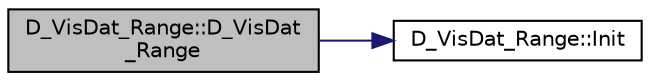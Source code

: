 digraph "D_VisDat_Range::D_VisDat_Range"
{
 // LATEX_PDF_SIZE
  edge [fontname="Helvetica",fontsize="10",labelfontname="Helvetica",labelfontsize="10"];
  node [fontname="Helvetica",fontsize="10",shape=record];
  rankdir="LR";
  Node1 [label="D_VisDat_Range::D_VisDat\l_Range",height=0.2,width=0.4,color="black", fillcolor="grey75", style="filled", fontcolor="black",tooltip=" "];
  Node1 -> Node2 [color="midnightblue",fontsize="10",style="solid",fontname="Helvetica"];
  Node2 [label="D_VisDat_Range::Init",height=0.2,width=0.4,color="black", fillcolor="white", style="filled",URL="$class_d___vis_dat___range.html#a4f965766825641572b44c8a25376eb22",tooltip=" "];
}
